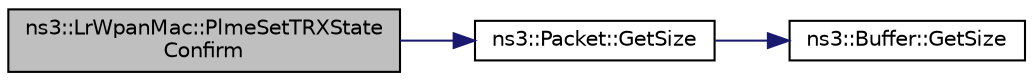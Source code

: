 digraph "ns3::LrWpanMac::PlmeSetTRXStateConfirm"
{
 // LATEX_PDF_SIZE
  edge [fontname="Helvetica",fontsize="10",labelfontname="Helvetica",labelfontsize="10"];
  node [fontname="Helvetica",fontsize="10",shape=record];
  rankdir="LR";
  Node1 [label="ns3::LrWpanMac::PlmeSetTRXState\lConfirm",height=0.2,width=0.4,color="black", fillcolor="grey75", style="filled", fontcolor="black",tooltip="IEEE 802.15.4-2006 section 6.2.2.8 PLME-SET-TRX-STATE.confirm Set PHY state."];
  Node1 -> Node2 [color="midnightblue",fontsize="10",style="solid",fontname="Helvetica"];
  Node2 [label="ns3::Packet::GetSize",height=0.2,width=0.4,color="black", fillcolor="white", style="filled",URL="$classns3_1_1_packet.html#afff7cb1ff518ee6dc0d424e10a5ad6ec",tooltip="Returns the the size in bytes of the packet (including the zero-filled initial payload)."];
  Node2 -> Node3 [color="midnightblue",fontsize="10",style="solid",fontname="Helvetica"];
  Node3 [label="ns3::Buffer::GetSize",height=0.2,width=0.4,color="black", fillcolor="white", style="filled",URL="$classns3_1_1_buffer.html#a60c9172d2b102f8856c81b2126c8b209",tooltip=" "];
}
